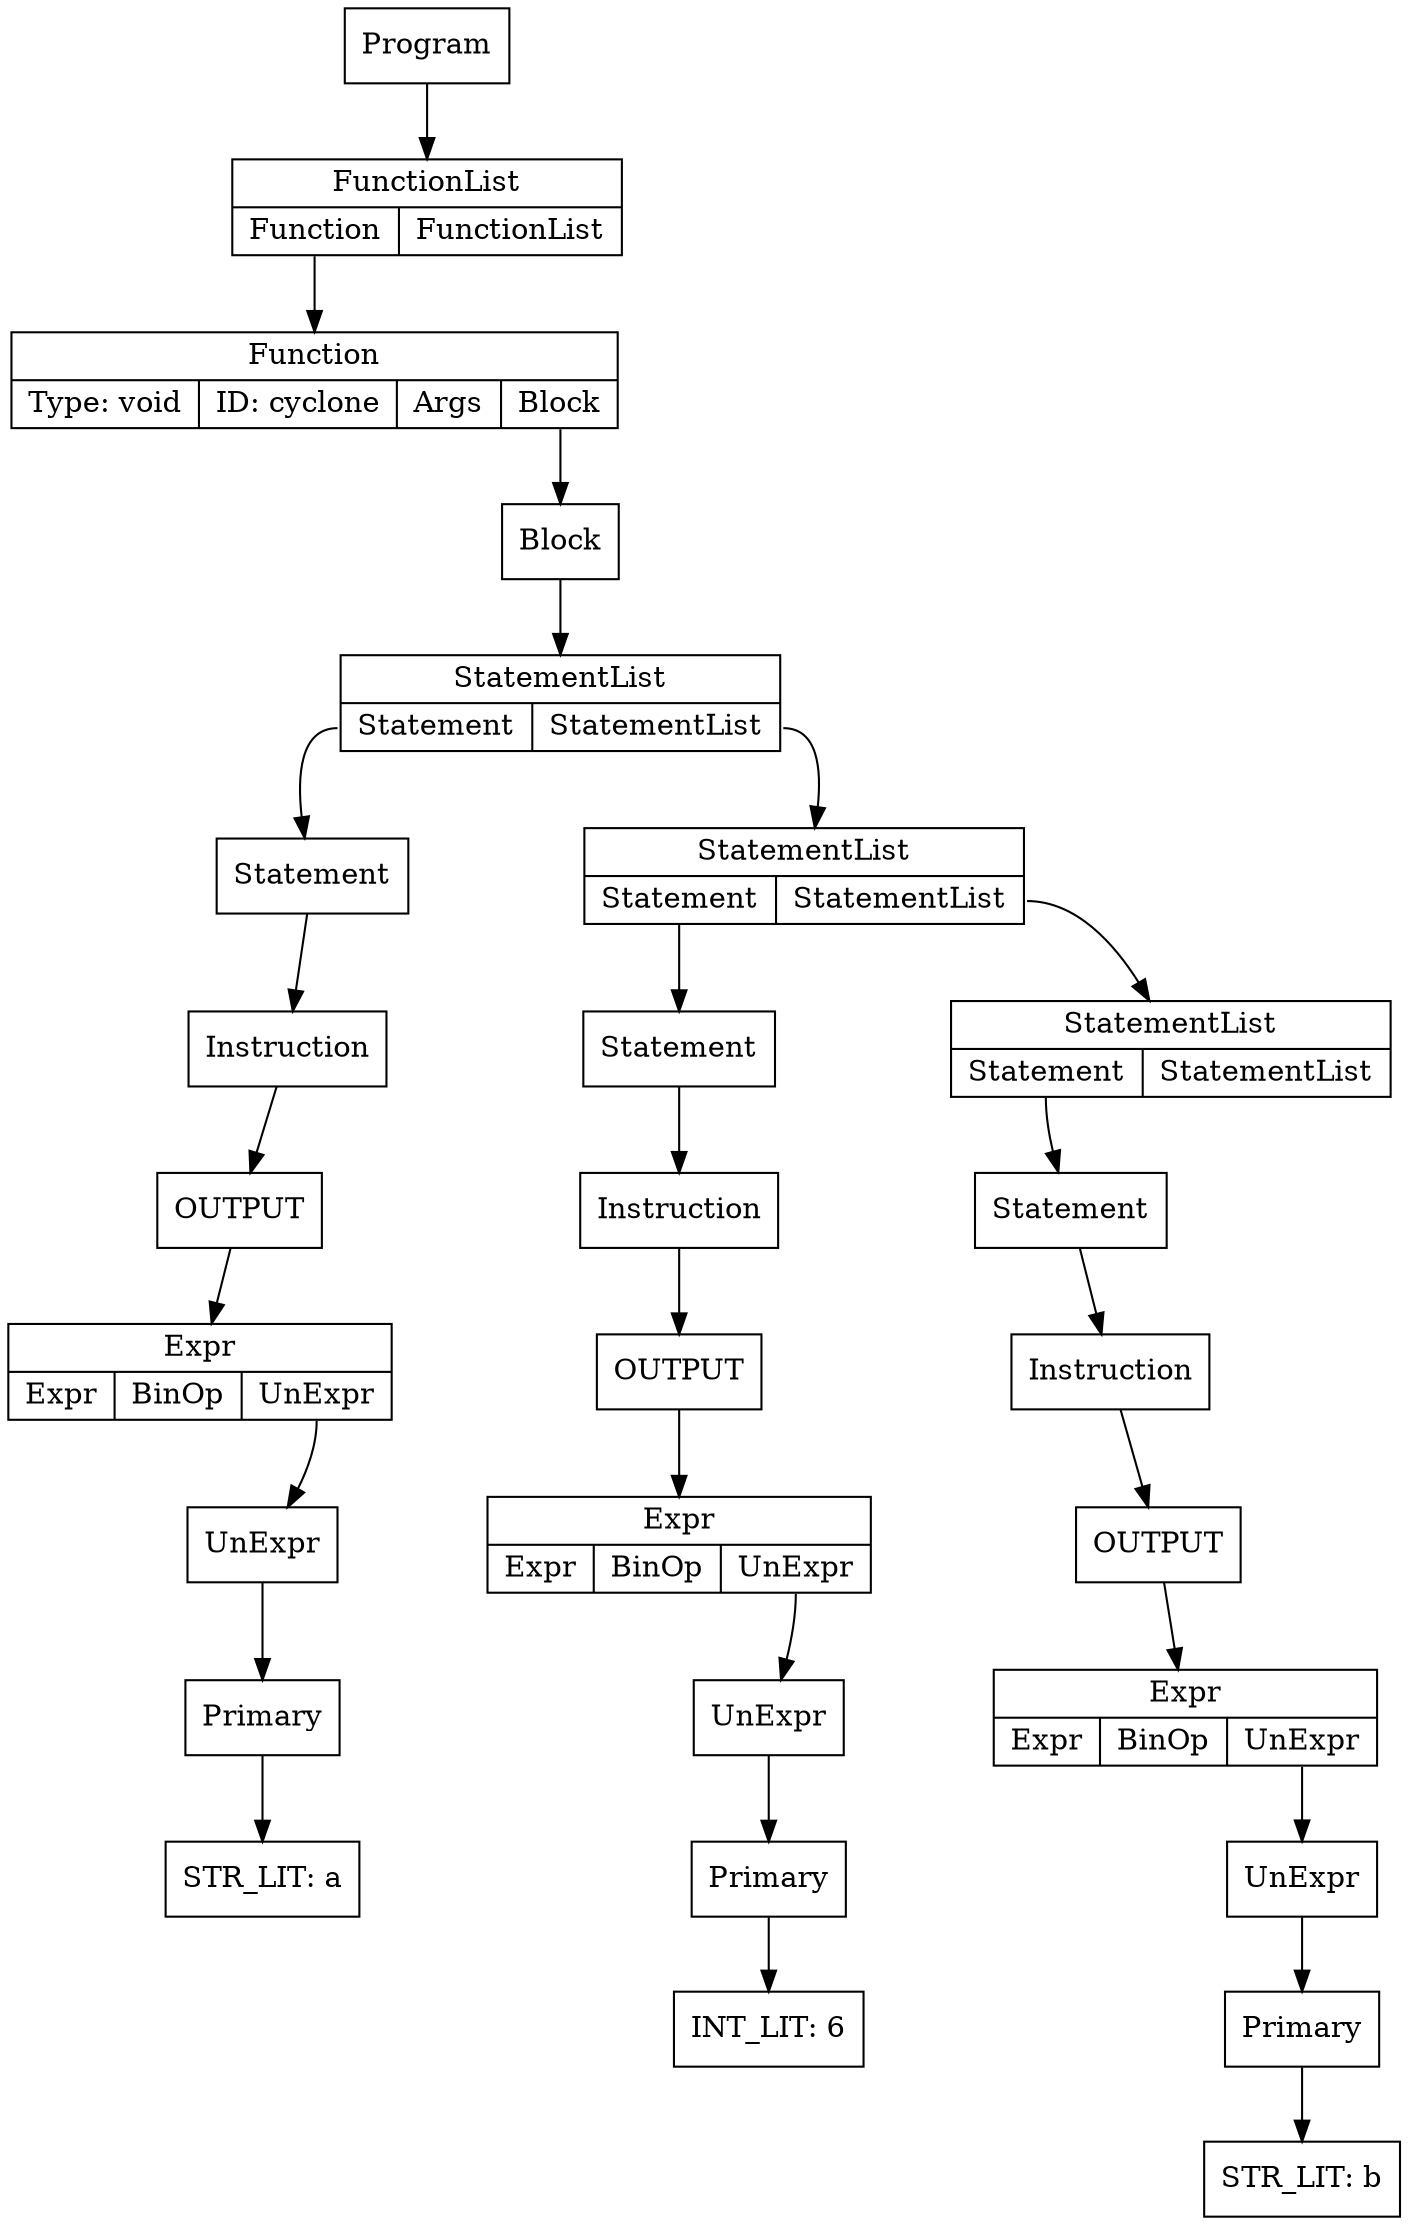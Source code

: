 digraph ccTree {
graph[nodesep="1"]
	node [shape=box]
	node [shape=box]
	n0 [label = "Primary"]
	n1 [label = "STR_LIT: a"]
	n0-> n1
	n2 [label = "UnExpr"]
	n2-> n0
	n3 [label = "{Expr | {<e>Expr | <bo>BinOp | <ue>UnExpr}}", shape="record"]
	n3:ue-> n2
	n4 [label = "Instruction"]
	n5 [label = "OUTPUT"]
	n4-> n5
	n5-> n3
	n6 [label = "Statement"]
	n6-> n4
	n7 [label = "Primary"]
	n8 [label = "INT_LIT: 6"]
	n7-> n8
	n9 [label = "UnExpr"]
	n9-> n7
	n10 [label = "{Expr | {<e>Expr | <bo>BinOp | <ue>UnExpr}}", shape="record"]
	n10:ue-> n9
	n11 [label = "Instruction"]
	n12 [label = "OUTPUT"]
	n11-> n12
	n12-> n10
	n13 [label = "Statement"]
	n13-> n11
	n14 [label = "Primary"]
	n15 [label = "STR_LIT: b"]
	n14-> n15
	n16 [label = "UnExpr"]
	n16-> n14
	n17 [label = "{Expr | {<e>Expr | <bo>BinOp | <ue>UnExpr}}", shape="record"]
	n17:ue-> n16
	n18 [label = "Instruction"]
	n19 [label = "OUTPUT"]
	n18-> n19
	n19-> n17
	n20 [label = "Statement"]
	n20-> n18
	n21 [label = "{StatementList | {<s>Statement | <sl>StatementList}}", shape="record"]
	n21:s-> n20
	n22 [label = "{StatementList | {<s>Statement | <sl>StatementList}}", shape="record"]
	n22:s-> n13
	n22:sl-> n21
	n23 [label = "{StatementList | {<s>Statement | <sl>StatementList}}", shape="record"]
	n23:s-> n6
	n23:sl-> n22
	n24 [label = "Block"]
	n24-> n23
	n25 [label = "{Function | {Type: void | ID: cyclone | <a>Args | <b>Block}}", shape="record"]
	n25:b-> n24
	n26 [label = "{FunctionList | {<f> Function | <fl> FunctionList}}", shape="record"]
	n26:f-> n25
	n27 [label = "Program"]
	n27-> n26
}